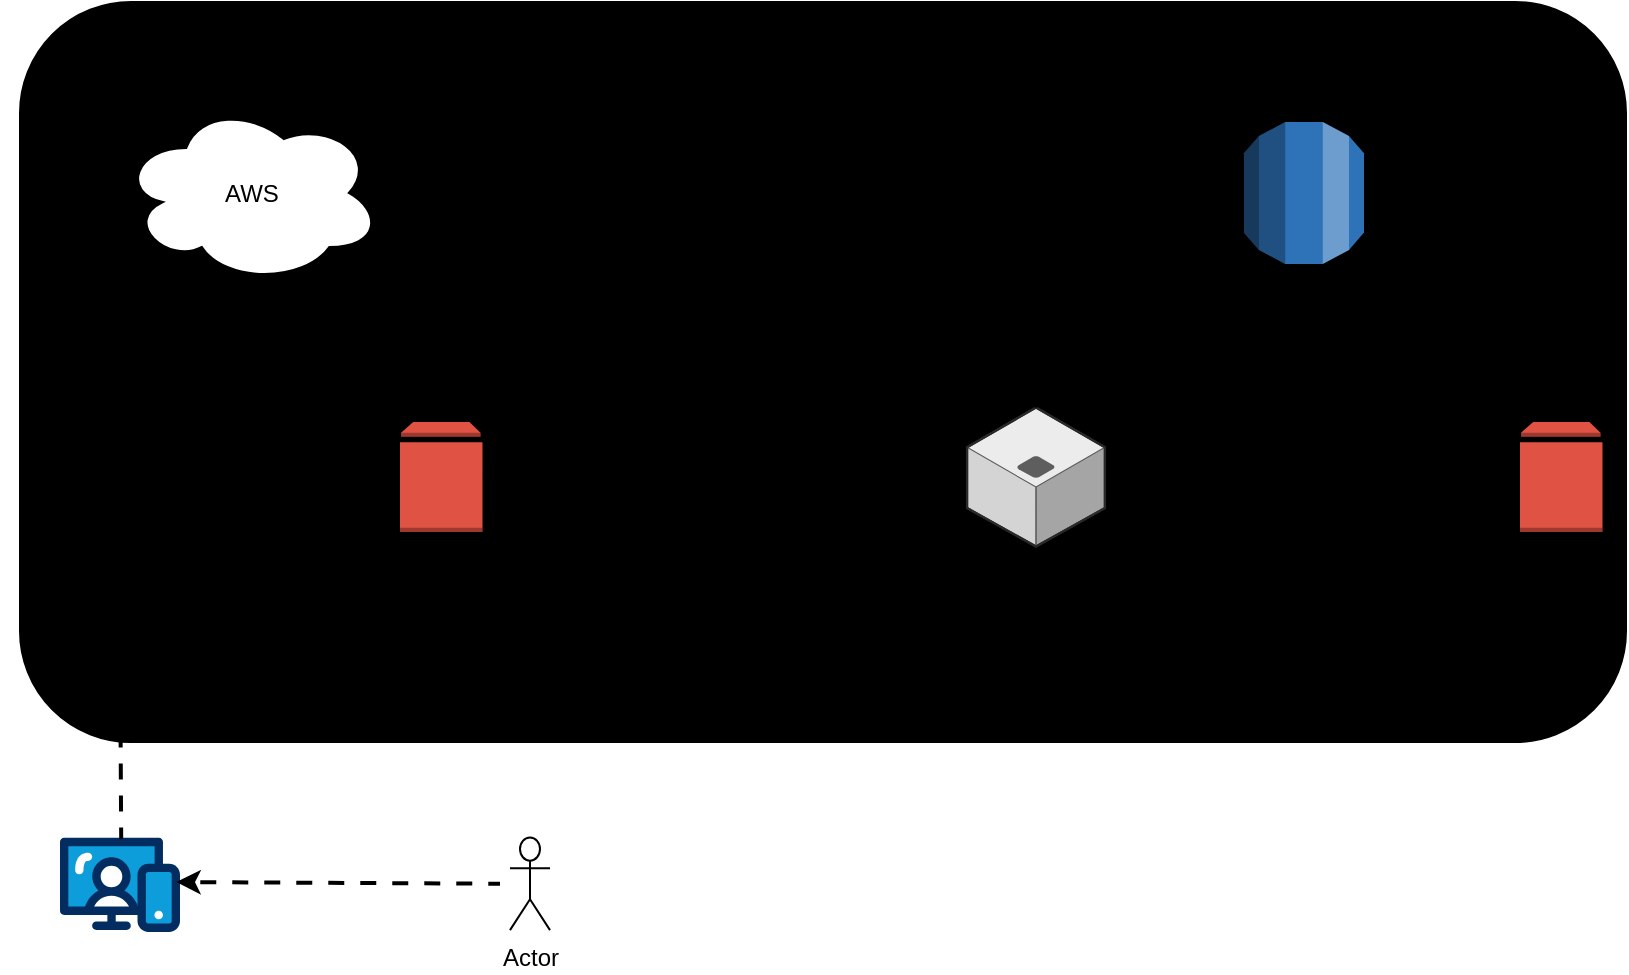 <mxfile version="28.1.2">
  <diagram name="Página-1" id="iwY-JsmmfVTJ0vBqkiBy">
    <mxGraphModel dx="1389" dy="857" grid="1" gridSize="10" guides="1" tooltips="1" connect="1" arrows="1" fold="1" page="1" pageScale="1" pageWidth="827" pageHeight="1169" math="0" shadow="0">
      <root>
        <mxCell id="0" />
        <mxCell id="1" parent="0" />
        <mxCell id="pIuXPZV21664LjHCnyJr-60" value="" style="group" vertex="1" connectable="0" parent="1">
          <mxGeometry y="50" width="813" height="465.15" as="geometry" />
        </mxCell>
        <mxCell id="pIuXPZV21664LjHCnyJr-26" value="" style="rounded=1;whiteSpace=wrap;html=1;glass=0;shadow=0;strokeColor=#000000;fillColor=light-dark(#000000,#B3B3B3);" vertex="1" parent="pIuXPZV21664LjHCnyJr-60">
          <mxGeometry x="10" width="803" height="370" as="geometry" />
        </mxCell>
        <mxCell id="pIuXPZV21664LjHCnyJr-9" value="AWS" style="ellipse;shape=cloud;whiteSpace=wrap;html=1;fillColor=#FFFFFF;fontColor=#000000;verticalAlign=middle;strokeColor=light-dark(#000000,#000000);" vertex="1" parent="pIuXPZV21664LjHCnyJr-60">
          <mxGeometry x="60.63" y="50.5" width="130" height="90" as="geometry" />
        </mxCell>
        <mxCell id="pIuXPZV21664LjHCnyJr-1" value="" style="outlineConnect=0;dashed=0;verticalLabelPosition=bottom;verticalAlign=top;align=center;html=1;shape=mxgraph.aws3.volume;fillColor=#E05243;gradientColor=none;" vertex="1" parent="pIuXPZV21664LjHCnyJr-60">
          <mxGeometry x="200" y="210" width="41.25" height="55" as="geometry" />
        </mxCell>
        <mxCell id="pIuXPZV21664LjHCnyJr-2" value="" style="verticalLabelPosition=bottom;aspect=fixed;html=1;shape=mxgraph.salesforce.web;fillColorStyles=fillColor2,fillColor3,fillColor4;fillColor2=#032d60;fillColor3=#0d9dda;fillColor4=#ffffff;fillColor=none;strokeColor=none;" vertex="1" parent="pIuXPZV21664LjHCnyJr-60">
          <mxGeometry x="30" y="417.75" width="60" height="47.4" as="geometry" />
        </mxCell>
        <mxCell id="pIuXPZV21664LjHCnyJr-3" value="Actor" style="shape=umlActor;verticalLabelPosition=bottom;verticalAlign=top;html=1;outlineConnect=0;" vertex="1" parent="pIuXPZV21664LjHCnyJr-60">
          <mxGeometry x="255" y="417.75" width="20" height="46.3" as="geometry" />
        </mxCell>
        <mxCell id="pIuXPZV21664LjHCnyJr-4" value="" style="endArrow=classic;html=1;rounded=0;entryX=0.969;entryY=0.47;entryDx=0;entryDy=0;entryPerimeter=0;flowAnimation=1;strokeColor=#000000;strokeWidth=2;" edge="1" parent="pIuXPZV21664LjHCnyJr-60" target="pIuXPZV21664LjHCnyJr-2">
          <mxGeometry width="50" height="50" relative="1" as="geometry">
            <mxPoint x="250" y="440.86" as="sourcePoint" />
            <mxPoint x="100" y="440.86" as="targetPoint" />
          </mxGeometry>
        </mxCell>
        <mxCell id="pIuXPZV21664LjHCnyJr-6" value="" style="endArrow=none;html=1;rounded=0;exitX=0.51;exitY=0.014;exitDx=0;exitDy=0;exitPerimeter=0;entryX=0.5;entryY=1;entryDx=0;entryDy=0;flowAnimation=1;strokeColor=#000000;strokeWidth=2;" edge="1" parent="pIuXPZV21664LjHCnyJr-60" source="pIuXPZV21664LjHCnyJr-2" target="pIuXPZV21664LjHCnyJr-7">
          <mxGeometry width="50" height="50" relative="1" as="geometry">
            <mxPoint x="60" y="407.75" as="sourcePoint" />
            <mxPoint x="60.053" y="265" as="targetPoint" />
          </mxGeometry>
        </mxCell>
        <mxCell id="pIuXPZV21664LjHCnyJr-7" value="&lt;font style=&quot;font-size: 11px;&quot;&gt;Upload de Arquivo&lt;/font&gt;" style="text;html=1;align=center;verticalAlign=middle;whiteSpace=wrap;rounded=0;fontColor=light-dark(#000000,#000000);textShadow=1;" vertex="1" parent="pIuXPZV21664LjHCnyJr-60">
          <mxGeometry y="287.25" width="120" height="30" as="geometry" />
        </mxCell>
        <mxCell id="pIuXPZV21664LjHCnyJr-10" value="" style="endArrow=classic;html=1;rounded=0;entryX=0;entryY=0.5;entryDx=0;entryDy=0;entryPerimeter=0;exitX=0.5;exitY=0;exitDx=0;exitDy=0;flowAnimation=1;strokeColor=#000000;strokeWidth=2;" edge="1" parent="pIuXPZV21664LjHCnyJr-60" source="pIuXPZV21664LjHCnyJr-7" target="pIuXPZV21664LjHCnyJr-1">
          <mxGeometry width="50" height="50" relative="1" as="geometry">
            <mxPoint x="60" y="279.5" as="sourcePoint" />
            <mxPoint x="200" y="238" as="targetPoint" />
            <Array as="points">
              <mxPoint x="60" y="239.5" />
            </Array>
          </mxGeometry>
        </mxCell>
        <mxCell id="pIuXPZV21664LjHCnyJr-11" value="" style="endArrow=classic;html=1;rounded=0;entryX=1;entryY=0.5;entryDx=0;entryDy=0;entryPerimeter=0;flowAnimation=1;strokeColor=#000000;strokeWidth=2;" edge="1" parent="pIuXPZV21664LjHCnyJr-60" source="pIuXPZV21664LjHCnyJr-12" target="pIuXPZV21664LjHCnyJr-1">
          <mxGeometry width="50" height="50" relative="1" as="geometry">
            <mxPoint x="105" y="236.91" as="sourcePoint" />
            <mxPoint x="255" y="236.91" as="targetPoint" />
          </mxGeometry>
        </mxCell>
        <mxCell id="pIuXPZV21664LjHCnyJr-12" value="" style="verticalLabelPosition=bottom;html=1;verticalAlign=top;strokeWidth=1;align=center;outlineConnect=0;dashed=0;outlineConnect=0;shape=mxgraph.aws3d.application_server;fillColor=#ECECEC;strokeColor=#5E5E5E;aspect=fixed;strokeColor2=#292929;" vertex="1" parent="pIuXPZV21664LjHCnyJr-60">
          <mxGeometry x="483.53" y="202.75" width="68.94" height="69.5" as="geometry" />
        </mxCell>
        <mxCell id="pIuXPZV21664LjHCnyJr-13" value="" style="outlineConnect=0;dashed=0;verticalLabelPosition=bottom;verticalAlign=top;align=center;html=1;shape=mxgraph.aws3.volume;fillColor=#E05243;gradientColor=none;" vertex="1" parent="pIuXPZV21664LjHCnyJr-60">
          <mxGeometry x="760" y="210" width="41.25" height="55" as="geometry" />
        </mxCell>
        <mxCell id="pIuXPZV21664LjHCnyJr-14" value="" style="endArrow=classic;html=1;rounded=0;flowAnimation=1;strokeColor=#000000;strokeWidth=2;" edge="1" parent="pIuXPZV21664LjHCnyJr-60" target="pIuXPZV21664LjHCnyJr-13">
          <mxGeometry width="50" height="50" relative="1" as="geometry">
            <mxPoint x="556.94" y="236.91" as="sourcePoint" />
            <mxPoint x="725.94" y="236.91" as="targetPoint" />
          </mxGeometry>
        </mxCell>
        <mxCell id="pIuXPZV21664LjHCnyJr-15" value="D - EBS" style="text;html=1;align=center;verticalAlign=middle;whiteSpace=wrap;rounded=0;fontColor=light-dark(#000000,#000000);textShadow=1;" vertex="1" parent="pIuXPZV21664LjHCnyJr-60">
          <mxGeometry x="190.63" y="265" width="60" height="30" as="geometry" />
        </mxCell>
        <mxCell id="pIuXPZV21664LjHCnyJr-16" value="EC2" style="text;html=1;align=center;verticalAlign=middle;whiteSpace=wrap;rounded=0;fontColor=light-dark(#000000,#000000);textShadow=1;" vertex="1" parent="pIuXPZV21664LjHCnyJr-60">
          <mxGeometry x="487.47" y="272.25" width="60" height="30" as="geometry" />
        </mxCell>
        <mxCell id="pIuXPZV21664LjHCnyJr-17" value="E - EBS" style="text;html=1;align=center;verticalAlign=middle;whiteSpace=wrap;rounded=0;fontColor=light-dark(#000000,#000000);textShadow=1;" vertex="1" parent="pIuXPZV21664LjHCnyJr-60">
          <mxGeometry x="640.63" y="265" width="60" height="30" as="geometry" />
        </mxCell>
        <mxCell id="pIuXPZV21664LjHCnyJr-18" value="" style="outlineConnect=0;dashed=0;verticalLabelPosition=bottom;verticalAlign=top;align=center;html=1;shape=mxgraph.aws3.rds;fillColor=#2E73B8;gradientColor=none;" vertex="1" parent="pIuXPZV21664LjHCnyJr-60">
          <mxGeometry x="622" y="60" width="60" height="71" as="geometry" />
        </mxCell>
        <mxCell id="pIuXPZV21664LjHCnyJr-19" value="" style="endArrow=classic;html=1;rounded=0;flowAnimation=1;strokeColor=#000000;strokeWidth=2;" edge="1" parent="pIuXPZV21664LjHCnyJr-60" source="pIuXPZV21664LjHCnyJr-20" target="pIuXPZV21664LjHCnyJr-18">
          <mxGeometry width="50" height="50" relative="1" as="geometry">
            <mxPoint x="518" y="210" as="sourcePoint" />
            <mxPoint x="568" y="160" as="targetPoint" />
            <Array as="points">
              <mxPoint x="518" y="120" />
              <mxPoint x="518" y="96" />
            </Array>
          </mxGeometry>
        </mxCell>
        <mxCell id="pIuXPZV21664LjHCnyJr-21" value="" style="endArrow=classic;html=1;rounded=0;flowAnimation=1;strokeColor=#000000;strokeWidth=2;" edge="1" parent="pIuXPZV21664LjHCnyJr-60" source="pIuXPZV21664LjHCnyJr-12" target="pIuXPZV21664LjHCnyJr-20">
          <mxGeometry width="50" height="50" relative="1" as="geometry">
            <mxPoint x="440" y="200" as="sourcePoint" />
            <mxPoint x="544" y="120" as="targetPoint" />
            <Array as="points" />
          </mxGeometry>
        </mxCell>
        <mxCell id="pIuXPZV21664LjHCnyJr-20" value="RDS" style="text;html=1;align=center;verticalAlign=middle;whiteSpace=wrap;rounded=0;fontColor=light-dark(#000000,#000000);textShadow=1;" vertex="1" parent="pIuXPZV21664LjHCnyJr-60">
          <mxGeometry x="488" y="125" width="60" height="30" as="geometry" />
        </mxCell>
        <mxCell id="pIuXPZV21664LjHCnyJr-29" value="TUDO ISSO DENTRO DA NUVEM" style="text;html=1;align=center;verticalAlign=middle;whiteSpace=wrap;rounded=0;labelBackgroundColor=none;textShadow=1;fontColor=#000000;fontSize=12;fontStyle=1;spacingTop=2;" vertex="1" parent="pIuXPZV21664LjHCnyJr-60">
          <mxGeometry x="248" y="335" width="360" height="30" as="geometry" />
        </mxCell>
        <mxCell id="pIuXPZV21664LjHCnyJr-52" value="&lt;div class=&quot;horizontal-scroll-wrapper&quot;&gt;&lt;div class=&quot;table-block-component&quot;&gt;&lt;div class=&quot;table-block has-export-button&quot;&gt;&lt;div data-ved=&quot;0CAAQ3ecQahgKEwiuzf3tv_yPAxUAAAAAHQAAAAAQxQE&quot; data-hveid=&quot;0&quot; class=&quot;table-content not-end-of-paragraph&quot;&gt;&lt;div data-ved=&quot;0CAAQ3ecQahgKEwiuzf3tv_yPAxUAAAAAHQAAAAAQxQE&quot; data-hveid=&quot;0&quot; class=&quot;table-content not-end-of-paragraph&quot;&gt;&lt;table&gt;&lt;tbody&gt;&lt;tr&gt;&lt;td&gt;&lt;font style=&quot;color: rgb(0, 0, 0);&quot;&gt;Consulta/Grava Dados&lt;/font&gt;&lt;br&gt;&lt;/td&gt;&lt;/tr&gt;&lt;/tbody&gt;&lt;/table&gt;&lt;/div&gt;&lt;/div&gt;&lt;/div&gt;&lt;/div&gt;&lt;/div&gt;&lt;p&gt;&lt;/p&gt;&lt;h3&gt;&lt;/h3&gt;" style="text;html=1;align=center;verticalAlign=middle;whiteSpace=wrap;rounded=0;" vertex="1" parent="pIuXPZV21664LjHCnyJr-60">
          <mxGeometry x="459" y="80" width="150" height="20" as="geometry" />
        </mxCell>
        <mxCell id="pIuXPZV21664LjHCnyJr-53" value="&lt;div class=&quot;horizontal-scroll-wrapper&quot;&gt;&lt;div class=&quot;table-block-component&quot;&gt;&lt;div class=&quot;table-block has-export-button&quot;&gt;&lt;div class=&quot;table-content not-end-of-paragraph&quot; data-hveid=&quot;0&quot; data-ved=&quot;0CAAQ3ecQahgKEwiuzf3tv_yPAxUAAAAAHQAAAAAQxQE&quot;&gt;&lt;div class=&quot;table-content not-end-of-paragraph&quot; data-hveid=&quot;0&quot; data-ved=&quot;0CAAQ3ecQahgKEwiuzf3tv_yPAxUAAAAAHQAAAAAQxQE&quot;&gt;&lt;table&gt;&lt;tbody&gt;&lt;tr&gt;&lt;td&gt;&lt;font style=&quot;font-size: 11px;&quot;&gt;Acesso ao Disco de Armazenamento&lt;/font&gt;&lt;/td&gt;&lt;/tr&gt;&lt;/tbody&gt;&lt;/table&gt;&lt;/div&gt;&lt;/div&gt;&lt;/div&gt;&lt;/div&gt;&lt;/div&gt;&lt;p&gt;&lt;/p&gt;&lt;h3&gt;&lt;/h3&gt;" style="text;html=1;align=center;verticalAlign=middle;whiteSpace=wrap;rounded=0;spacing=2;fontColor=#000000;" vertex="1" parent="pIuXPZV21664LjHCnyJr-60">
          <mxGeometry x="261" y="224" width="210" height="20" as="geometry" />
        </mxCell>
        <mxCell id="pIuXPZV21664LjHCnyJr-54" value="&lt;div class=&quot;horizontal-scroll-wrapper&quot;&gt;&lt;div class=&quot;table-block-component&quot;&gt;&lt;div class=&quot;table-block has-export-button&quot;&gt;&lt;div class=&quot;table-content not-end-of-paragraph&quot; data-hveid=&quot;0&quot; data-ved=&quot;0CAAQ3ecQahgKEwiuzf3tv_yPAxUAAAAAHQAAAAAQxQE&quot;&gt;&lt;div class=&quot;table-content not-end-of-paragraph&quot; data-hveid=&quot;0&quot; data-ved=&quot;0CAAQ3ecQahgKEwiuzf3tv_yPAxUAAAAAHQAAAAAQxQE&quot;&gt;&lt;table&gt;&lt;tbody&gt;&lt;tr&gt;&lt;td&gt;&lt;font style=&quot;font-size: 11px;&quot;&gt;Acesso ao Disco de Armazenamento&lt;/font&gt;&lt;/td&gt;&lt;/tr&gt;&lt;/tbody&gt;&lt;/table&gt;&lt;/div&gt;&lt;/div&gt;&lt;/div&gt;&lt;/div&gt;&lt;/div&gt;&lt;p&gt;&lt;/p&gt;&lt;h3&gt;&lt;/h3&gt;" style="text;html=1;align=center;verticalAlign=middle;whiteSpace=wrap;rounded=0;spacing=2;fontColor=#000000;" vertex="1" parent="pIuXPZV21664LjHCnyJr-60">
          <mxGeometry x="550" y="224" width="210" height="20" as="geometry" />
        </mxCell>
        <mxCell id="pIuXPZV21664LjHCnyJr-55" value="&lt;span&gt;&lt;font style=&quot;&quot;&gt;VPC 1: Aplicação Tradicional&lt;/font&gt;&lt;/span&gt;" style="text;whiteSpace=wrap;html=1;fontSize=16;fontStyle=1;align=center;textShadow=1;fontColor=#000000;" vertex="1" parent="pIuXPZV21664LjHCnyJr-60">
          <mxGeometry x="316" y="11" width="224" height="40" as="geometry" />
        </mxCell>
      </root>
    </mxGraphModel>
  </diagram>
</mxfile>

